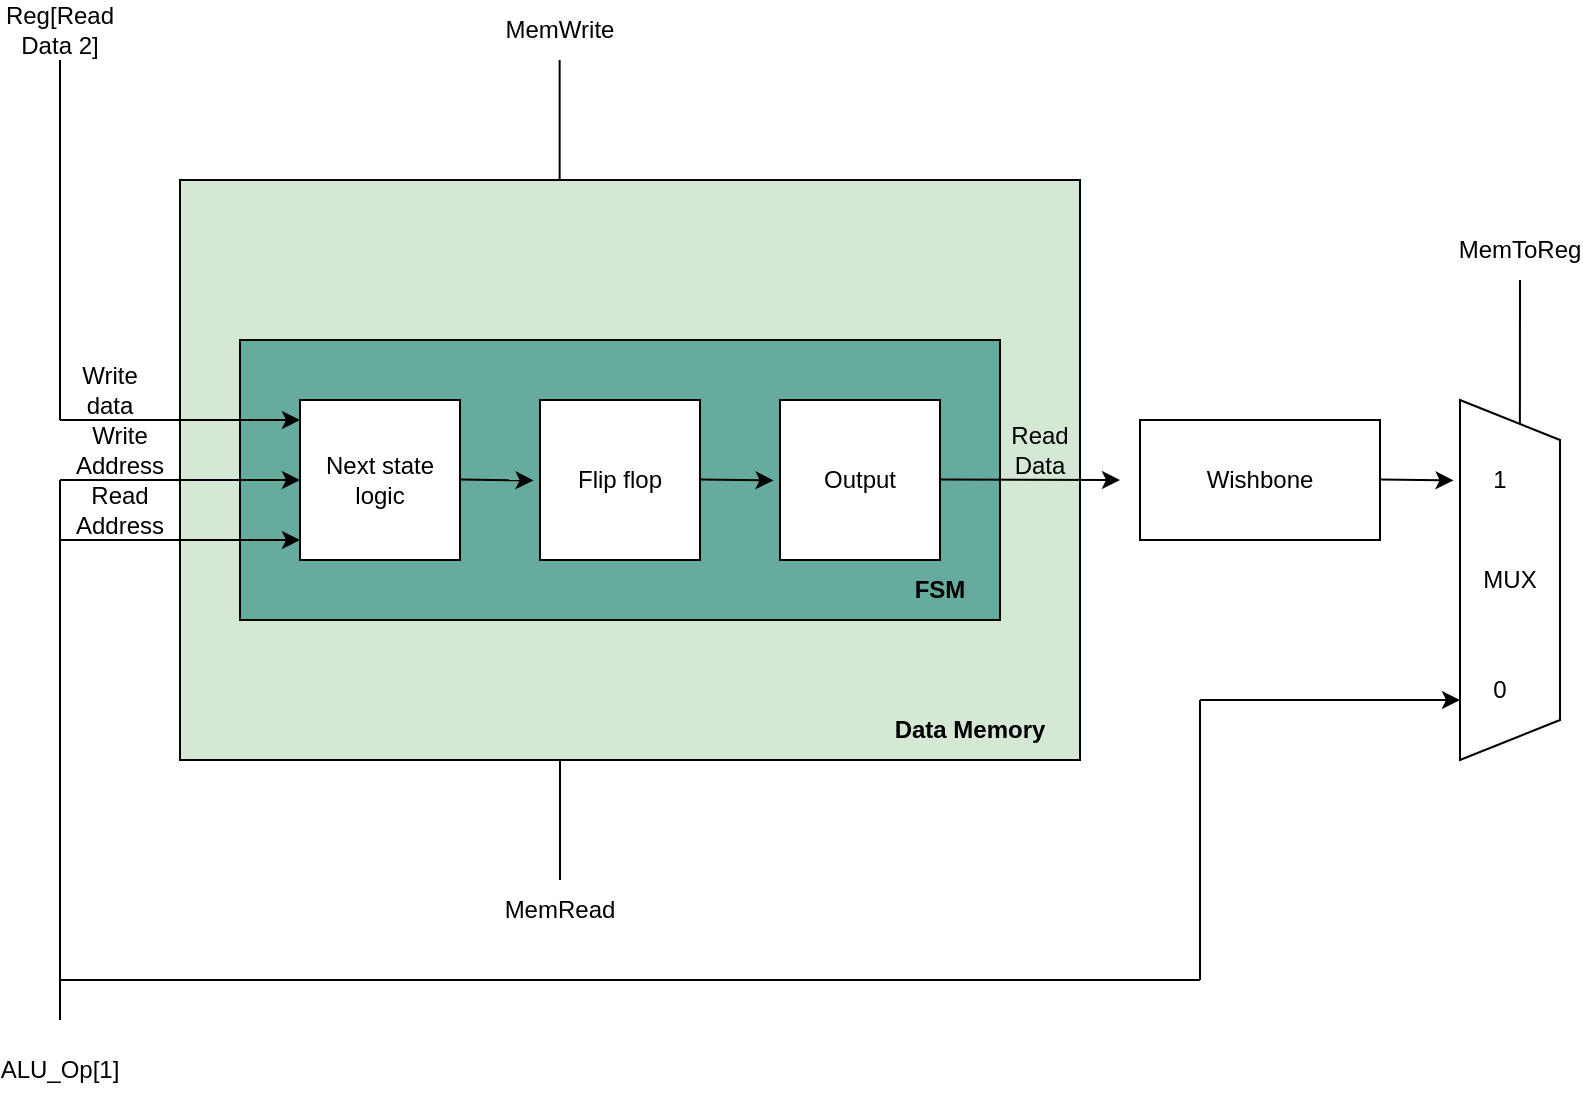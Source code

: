 <mxfile version="24.5.5" type="github">
  <diagram name="Page-1" id="md8SmpztBAXeXUs2XrLH">
    <mxGraphModel dx="992" dy="402" grid="1" gridSize="10" guides="1" tooltips="1" connect="1" arrows="1" fold="1" page="1" pageScale="1" pageWidth="850" pageHeight="1100" math="0" shadow="0">
      <root>
        <mxCell id="0" />
        <mxCell id="1" parent="0" />
        <mxCell id="D04FGHXcS4jqbybdASdp-24" value="" style="rounded=0;whiteSpace=wrap;html=1;fillColor=#D5E8D4;strokeColor=#000000;" vertex="1" parent="1">
          <mxGeometry x="130" y="170" width="450" height="290" as="geometry" />
        </mxCell>
        <mxCell id="D04FGHXcS4jqbybdASdp-25" value="" style="rounded=0;whiteSpace=wrap;html=1;strokeColor=#000000;fillColor=#67AB9F;" vertex="1" parent="1">
          <mxGeometry x="160" y="250" width="380" height="140" as="geometry" />
        </mxCell>
        <mxCell id="D04FGHXcS4jqbybdASdp-26" value="Next state logic" style="rounded=0;whiteSpace=wrap;html=1;" vertex="1" parent="1">
          <mxGeometry x="190" y="280" width="80" height="80" as="geometry" />
        </mxCell>
        <mxCell id="D04FGHXcS4jqbybdASdp-27" value="Flip flop" style="rounded=0;whiteSpace=wrap;html=1;" vertex="1" parent="1">
          <mxGeometry x="310" y="280" width="80" height="80" as="geometry" />
        </mxCell>
        <mxCell id="D04FGHXcS4jqbybdASdp-28" value="Output" style="rounded=0;whiteSpace=wrap;html=1;" vertex="1" parent="1">
          <mxGeometry x="430" y="280" width="80" height="80" as="geometry" />
        </mxCell>
        <mxCell id="D04FGHXcS4jqbybdASdp-29" value="" style="endArrow=classic;html=1;rounded=0;entryX=-0.04;entryY=0.506;entryDx=0;entryDy=0;entryPerimeter=0;" edge="1" parent="1">
          <mxGeometry width="50" height="50" relative="1" as="geometry">
            <mxPoint x="270" y="319.76" as="sourcePoint" />
            <mxPoint x="306.8" y="320.24" as="targetPoint" />
          </mxGeometry>
        </mxCell>
        <mxCell id="D04FGHXcS4jqbybdASdp-30" value="" style="endArrow=classic;html=1;rounded=0;entryX=-0.04;entryY=0.506;entryDx=0;entryDy=0;entryPerimeter=0;" edge="1" parent="1">
          <mxGeometry width="50" height="50" relative="1" as="geometry">
            <mxPoint x="390" y="319.76" as="sourcePoint" />
            <mxPoint x="426.8" y="320.24" as="targetPoint" />
          </mxGeometry>
        </mxCell>
        <mxCell id="D04FGHXcS4jqbybdASdp-31" value="" style="endArrow=classic;html=1;rounded=0;" edge="1" parent="1">
          <mxGeometry width="50" height="50" relative="1" as="geometry">
            <mxPoint x="510" y="319.76" as="sourcePoint" />
            <mxPoint x="600" y="320" as="targetPoint" />
          </mxGeometry>
        </mxCell>
        <mxCell id="D04FGHXcS4jqbybdASdp-32" value="Wishbone" style="rounded=0;whiteSpace=wrap;html=1;" vertex="1" parent="1">
          <mxGeometry x="610" y="290" width="120" height="60" as="geometry" />
        </mxCell>
        <mxCell id="D04FGHXcS4jqbybdASdp-33" value="" style="endArrow=classic;html=1;rounded=0;entryX=-0.04;entryY=0.506;entryDx=0;entryDy=0;entryPerimeter=0;" edge="1" parent="1">
          <mxGeometry width="50" height="50" relative="1" as="geometry">
            <mxPoint x="730" y="319.76" as="sourcePoint" />
            <mxPoint x="766.8" y="320.24" as="targetPoint" />
          </mxGeometry>
        </mxCell>
        <mxCell id="D04FGHXcS4jqbybdASdp-34" value="" style="shape=trapezoid;perimeter=trapezoidPerimeter;whiteSpace=wrap;html=1;fixedSize=1;rotation=0;direction=south;" vertex="1" parent="1">
          <mxGeometry x="770" y="280" width="50" height="180" as="geometry" />
        </mxCell>
        <mxCell id="D04FGHXcS4jqbybdASdp-35" value="1" style="text;html=1;align=center;verticalAlign=middle;whiteSpace=wrap;rounded=0;" vertex="1" parent="1">
          <mxGeometry x="760" y="305" width="60" height="30" as="geometry" />
        </mxCell>
        <mxCell id="D04FGHXcS4jqbybdASdp-36" value="0" style="text;html=1;align=center;verticalAlign=middle;whiteSpace=wrap;rounded=0;" vertex="1" parent="1">
          <mxGeometry x="760" y="410" width="60" height="30" as="geometry" />
        </mxCell>
        <mxCell id="D04FGHXcS4jqbybdASdp-37" value="MUX" style="text;html=1;align=center;verticalAlign=middle;whiteSpace=wrap;rounded=0;" vertex="1" parent="1">
          <mxGeometry x="765" y="355" width="60" height="30" as="geometry" />
        </mxCell>
        <mxCell id="D04FGHXcS4jqbybdASdp-38" value="&lt;b&gt;FSM&lt;/b&gt;" style="text;html=1;align=center;verticalAlign=middle;whiteSpace=wrap;rounded=0;" vertex="1" parent="1">
          <mxGeometry x="480" y="360" width="60" height="30" as="geometry" />
        </mxCell>
        <mxCell id="D04FGHXcS4jqbybdASdp-39" value="&lt;b&gt;Data Memory&lt;/b&gt;" style="text;html=1;align=center;verticalAlign=middle;whiteSpace=wrap;rounded=0;" vertex="1" parent="1">
          <mxGeometry x="480" y="430" width="90" height="30" as="geometry" />
        </mxCell>
        <mxCell id="D04FGHXcS4jqbybdASdp-40" value="Read Data" style="text;html=1;align=center;verticalAlign=middle;whiteSpace=wrap;rounded=0;" vertex="1" parent="1">
          <mxGeometry x="540" y="290" width="40" height="30" as="geometry" />
        </mxCell>
        <mxCell id="D04FGHXcS4jqbybdASdp-41" value="" style="endArrow=classic;html=1;rounded=0;" edge="1" parent="1">
          <mxGeometry width="50" height="50" relative="1" as="geometry">
            <mxPoint x="70" y="290" as="sourcePoint" />
            <mxPoint x="190" y="290" as="targetPoint" />
          </mxGeometry>
        </mxCell>
        <mxCell id="D04FGHXcS4jqbybdASdp-42" value="" style="endArrow=none;html=1;rounded=0;" edge="1" parent="1">
          <mxGeometry width="50" height="50" relative="1" as="geometry">
            <mxPoint x="70" y="290" as="sourcePoint" />
            <mxPoint x="70" y="110" as="targetPoint" />
          </mxGeometry>
        </mxCell>
        <mxCell id="D04FGHXcS4jqbybdASdp-43" value="Reg[Read Data 2]" style="text;html=1;align=center;verticalAlign=middle;whiteSpace=wrap;rounded=0;" vertex="1" parent="1">
          <mxGeometry x="40" y="80" width="60" height="30" as="geometry" />
        </mxCell>
        <mxCell id="D04FGHXcS4jqbybdASdp-44" value="Write data" style="text;html=1;align=center;verticalAlign=middle;whiteSpace=wrap;rounded=0;" vertex="1" parent="1">
          <mxGeometry x="70" y="260" width="50" height="30" as="geometry" />
        </mxCell>
        <mxCell id="D04FGHXcS4jqbybdASdp-45" value="" style="endArrow=classic;html=1;rounded=0;" edge="1" parent="1">
          <mxGeometry width="50" height="50" relative="1" as="geometry">
            <mxPoint x="70" y="320" as="sourcePoint" />
            <mxPoint x="190" y="320" as="targetPoint" />
          </mxGeometry>
        </mxCell>
        <mxCell id="D04FGHXcS4jqbybdASdp-48" value="" style="endArrow=classic;html=1;rounded=0;" edge="1" parent="1">
          <mxGeometry width="50" height="50" relative="1" as="geometry">
            <mxPoint x="70" y="350" as="sourcePoint" />
            <mxPoint x="190" y="350" as="targetPoint" />
          </mxGeometry>
        </mxCell>
        <mxCell id="D04FGHXcS4jqbybdASdp-49" value="" style="endArrow=none;html=1;rounded=0;" edge="1" parent="1">
          <mxGeometry width="50" height="50" relative="1" as="geometry">
            <mxPoint x="70" y="590" as="sourcePoint" />
            <mxPoint x="70" y="320" as="targetPoint" />
          </mxGeometry>
        </mxCell>
        <mxCell id="D04FGHXcS4jqbybdASdp-50" value="" style="endArrow=classic;html=1;rounded=0;" edge="1" parent="1">
          <mxGeometry width="50" height="50" relative="1" as="geometry">
            <mxPoint x="640" y="430" as="sourcePoint" />
            <mxPoint x="770" y="430" as="targetPoint" />
          </mxGeometry>
        </mxCell>
        <mxCell id="D04FGHXcS4jqbybdASdp-51" value="" style="endArrow=none;html=1;rounded=0;" edge="1" parent="1">
          <mxGeometry width="50" height="50" relative="1" as="geometry">
            <mxPoint x="640" y="570" as="sourcePoint" />
            <mxPoint x="640" y="430" as="targetPoint" />
          </mxGeometry>
        </mxCell>
        <mxCell id="D04FGHXcS4jqbybdASdp-52" value="" style="endArrow=none;html=1;rounded=0;" edge="1" parent="1">
          <mxGeometry width="50" height="50" relative="1" as="geometry">
            <mxPoint x="70" y="570" as="sourcePoint" />
            <mxPoint x="640" y="570" as="targetPoint" />
          </mxGeometry>
        </mxCell>
        <mxCell id="D04FGHXcS4jqbybdASdp-53" value="ALU_Op[1]" style="text;html=1;align=center;verticalAlign=middle;whiteSpace=wrap;rounded=0;" vertex="1" parent="1">
          <mxGeometry x="40" y="600" width="60" height="30" as="geometry" />
        </mxCell>
        <mxCell id="D04FGHXcS4jqbybdASdp-54" value="" style="endArrow=none;html=1;rounded=0;" edge="1" parent="1">
          <mxGeometry width="50" height="50" relative="1" as="geometry">
            <mxPoint x="320" y="520" as="sourcePoint" />
            <mxPoint x="320" y="460" as="targetPoint" />
          </mxGeometry>
        </mxCell>
        <mxCell id="D04FGHXcS4jqbybdASdp-55" value="MemRead" style="text;html=1;align=center;verticalAlign=middle;whiteSpace=wrap;rounded=0;" vertex="1" parent="1">
          <mxGeometry x="290" y="520" width="60" height="30" as="geometry" />
        </mxCell>
        <mxCell id="D04FGHXcS4jqbybdASdp-56" value="" style="endArrow=none;html=1;rounded=0;" edge="1" parent="1">
          <mxGeometry width="50" height="50" relative="1" as="geometry">
            <mxPoint x="319.82" y="170" as="sourcePoint" />
            <mxPoint x="319.82" y="110" as="targetPoint" />
          </mxGeometry>
        </mxCell>
        <mxCell id="D04FGHXcS4jqbybdASdp-57" value="MemWrite" style="text;html=1;align=center;verticalAlign=middle;whiteSpace=wrap;rounded=0;" vertex="1" parent="1">
          <mxGeometry x="290" y="80" width="60" height="30" as="geometry" />
        </mxCell>
        <mxCell id="D04FGHXcS4jqbybdASdp-58" value="" style="endArrow=none;html=1;rounded=0;exitX=0.067;exitY=0.401;exitDx=0;exitDy=0;exitPerimeter=0;" edge="1" parent="1" source="D04FGHXcS4jqbybdASdp-34">
          <mxGeometry width="50" height="50" relative="1" as="geometry">
            <mxPoint x="800" y="290" as="sourcePoint" />
            <mxPoint x="800" y="220" as="targetPoint" />
          </mxGeometry>
        </mxCell>
        <mxCell id="D04FGHXcS4jqbybdASdp-59" value="MemToReg" style="text;html=1;align=center;verticalAlign=middle;whiteSpace=wrap;rounded=0;" vertex="1" parent="1">
          <mxGeometry x="770" y="190" width="60" height="30" as="geometry" />
        </mxCell>
        <mxCell id="D04FGHXcS4jqbybdASdp-60" value="Write Address" style="text;html=1;align=center;verticalAlign=middle;whiteSpace=wrap;rounded=0;" vertex="1" parent="1">
          <mxGeometry x="70" y="295" width="60" height="20" as="geometry" />
        </mxCell>
        <mxCell id="D04FGHXcS4jqbybdASdp-62" value="Read Address" style="text;html=1;align=center;verticalAlign=middle;whiteSpace=wrap;rounded=0;" vertex="1" parent="1">
          <mxGeometry x="70" y="330" width="60" height="10" as="geometry" />
        </mxCell>
      </root>
    </mxGraphModel>
  </diagram>
</mxfile>
